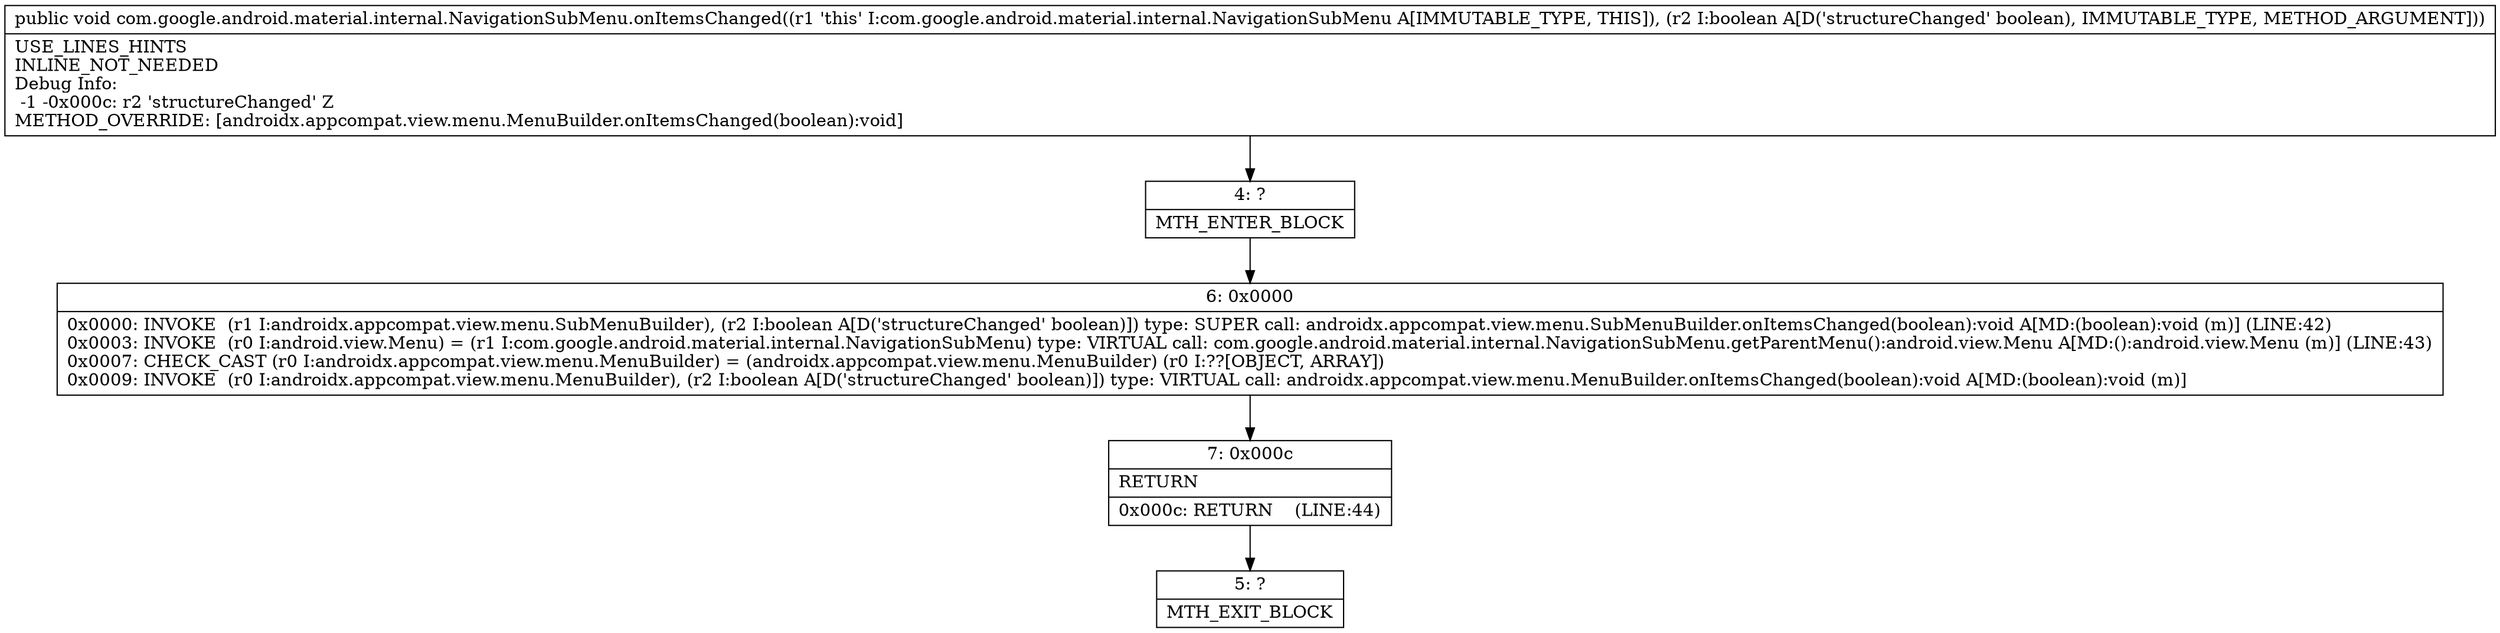 digraph "CFG forcom.google.android.material.internal.NavigationSubMenu.onItemsChanged(Z)V" {
Node_4 [shape=record,label="{4\:\ ?|MTH_ENTER_BLOCK\l}"];
Node_6 [shape=record,label="{6\:\ 0x0000|0x0000: INVOKE  (r1 I:androidx.appcompat.view.menu.SubMenuBuilder), (r2 I:boolean A[D('structureChanged' boolean)]) type: SUPER call: androidx.appcompat.view.menu.SubMenuBuilder.onItemsChanged(boolean):void A[MD:(boolean):void (m)] (LINE:42)\l0x0003: INVOKE  (r0 I:android.view.Menu) = (r1 I:com.google.android.material.internal.NavigationSubMenu) type: VIRTUAL call: com.google.android.material.internal.NavigationSubMenu.getParentMenu():android.view.Menu A[MD:():android.view.Menu (m)] (LINE:43)\l0x0007: CHECK_CAST (r0 I:androidx.appcompat.view.menu.MenuBuilder) = (androidx.appcompat.view.menu.MenuBuilder) (r0 I:??[OBJECT, ARRAY]) \l0x0009: INVOKE  (r0 I:androidx.appcompat.view.menu.MenuBuilder), (r2 I:boolean A[D('structureChanged' boolean)]) type: VIRTUAL call: androidx.appcompat.view.menu.MenuBuilder.onItemsChanged(boolean):void A[MD:(boolean):void (m)]\l}"];
Node_7 [shape=record,label="{7\:\ 0x000c|RETURN\l|0x000c: RETURN    (LINE:44)\l}"];
Node_5 [shape=record,label="{5\:\ ?|MTH_EXIT_BLOCK\l}"];
MethodNode[shape=record,label="{public void com.google.android.material.internal.NavigationSubMenu.onItemsChanged((r1 'this' I:com.google.android.material.internal.NavigationSubMenu A[IMMUTABLE_TYPE, THIS]), (r2 I:boolean A[D('structureChanged' boolean), IMMUTABLE_TYPE, METHOD_ARGUMENT]))  | USE_LINES_HINTS\lINLINE_NOT_NEEDED\lDebug Info:\l  \-1 \-0x000c: r2 'structureChanged' Z\lMETHOD_OVERRIDE: [androidx.appcompat.view.menu.MenuBuilder.onItemsChanged(boolean):void]\l}"];
MethodNode -> Node_4;Node_4 -> Node_6;
Node_6 -> Node_7;
Node_7 -> Node_5;
}

